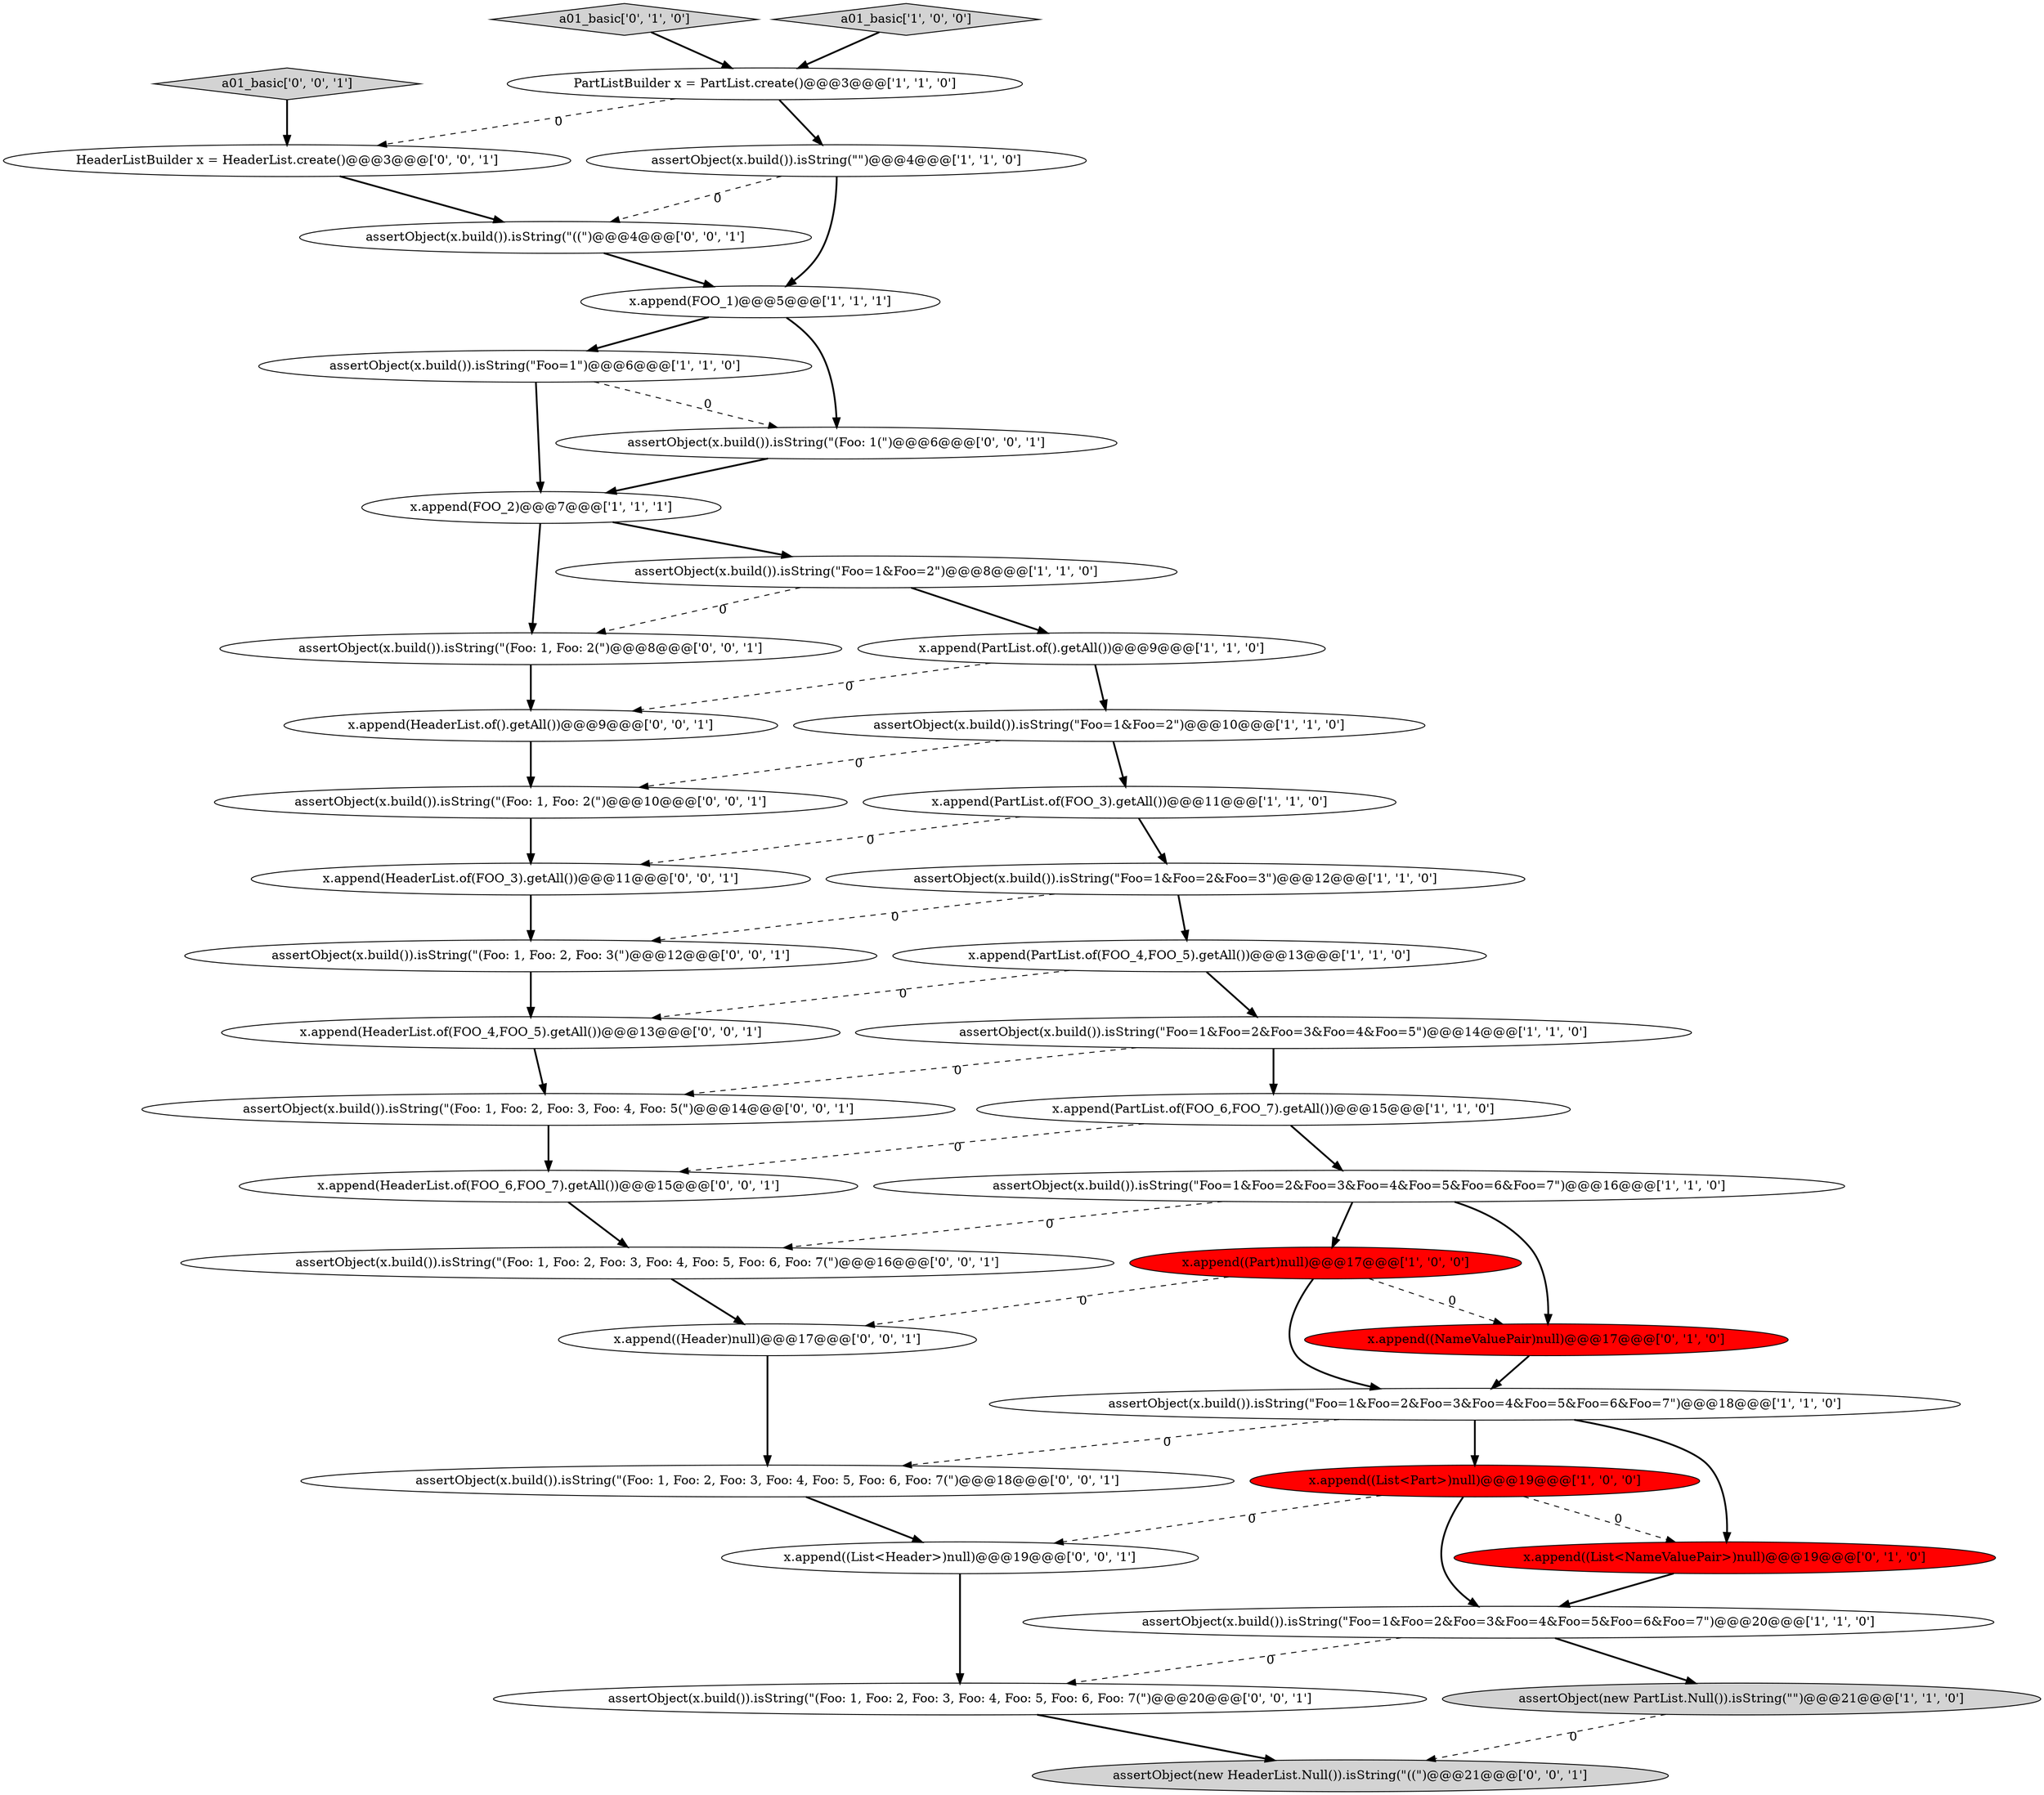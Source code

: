 digraph {
18 [style = filled, label = "x.append(PartList.of(FOO_3).getAll())@@@11@@@['1', '1', '0']", fillcolor = white, shape = ellipse image = "AAA0AAABBB1BBB"];
39 [style = filled, label = "x.append(HeaderList.of(FOO_4,FOO_5).getAll())@@@13@@@['0', '0', '1']", fillcolor = white, shape = ellipse image = "AAA0AAABBB3BBB"];
21 [style = filled, label = "x.append((List<NameValuePair>)null)@@@19@@@['0', '1', '0']", fillcolor = red, shape = ellipse image = "AAA1AAABBB2BBB"];
36 [style = filled, label = "HeaderListBuilder x = HeaderList.create()@@@3@@@['0', '0', '1']", fillcolor = white, shape = ellipse image = "AAA0AAABBB3BBB"];
33 [style = filled, label = "x.append(HeaderList.of(FOO_3).getAll())@@@11@@@['0', '0', '1']", fillcolor = white, shape = ellipse image = "AAA0AAABBB3BBB"];
12 [style = filled, label = "assertObject(new PartList.Null()).isString(\"\")@@@21@@@['1', '1', '0']", fillcolor = lightgray, shape = ellipse image = "AAA0AAABBB1BBB"];
30 [style = filled, label = "a01_basic['0', '0', '1']", fillcolor = lightgray, shape = diamond image = "AAA0AAABBB3BBB"];
15 [style = filled, label = "assertObject(x.build()).isString(\"Foo=1&Foo=2&Foo=3\")@@@12@@@['1', '1', '0']", fillcolor = white, shape = ellipse image = "AAA0AAABBB1BBB"];
20 [style = filled, label = "a01_basic['0', '1', '0']", fillcolor = lightgray, shape = diamond image = "AAA0AAABBB2BBB"];
40 [style = filled, label = "x.append((Header)null)@@@17@@@['0', '0', '1']", fillcolor = white, shape = ellipse image = "AAA0AAABBB3BBB"];
28 [style = filled, label = "assertObject(x.build()).isString(\"(Foo: 1, Foo: 2(\")@@@8@@@['0', '0', '1']", fillcolor = white, shape = ellipse image = "AAA0AAABBB3BBB"];
35 [style = filled, label = "assertObject(x.build()).isString(\"(Foo: 1, Foo: 2, Foo: 3, Foo: 4, Foo: 5(\")@@@14@@@['0', '0', '1']", fillcolor = white, shape = ellipse image = "AAA0AAABBB3BBB"];
19 [style = filled, label = "x.append((List<Part>)null)@@@19@@@['1', '0', '0']", fillcolor = red, shape = ellipse image = "AAA1AAABBB1BBB"];
2 [style = filled, label = "a01_basic['1', '0', '0']", fillcolor = lightgray, shape = diamond image = "AAA0AAABBB1BBB"];
8 [style = filled, label = "assertObject(x.build()).isString(\"Foo=1\")@@@6@@@['1', '1', '0']", fillcolor = white, shape = ellipse image = "AAA0AAABBB1BBB"];
10 [style = filled, label = "assertObject(x.build()).isString(\"\")@@@4@@@['1', '1', '0']", fillcolor = white, shape = ellipse image = "AAA0AAABBB1BBB"];
27 [style = filled, label = "assertObject(new HeaderList.Null()).isString(\"((\")@@@21@@@['0', '0', '1']", fillcolor = lightgray, shape = ellipse image = "AAA0AAABBB3BBB"];
37 [style = filled, label = "x.append((List<Header>)null)@@@19@@@['0', '0', '1']", fillcolor = white, shape = ellipse image = "AAA0AAABBB3BBB"];
22 [style = filled, label = "x.append((NameValuePair)null)@@@17@@@['0', '1', '0']", fillcolor = red, shape = ellipse image = "AAA1AAABBB2BBB"];
29 [style = filled, label = "assertObject(x.build()).isString(\"(Foo: 1, Foo: 2, Foo: 3, Foo: 4, Foo: 5, Foo: 6, Foo: 7(\")@@@20@@@['0', '0', '1']", fillcolor = white, shape = ellipse image = "AAA0AAABBB3BBB"];
26 [style = filled, label = "assertObject(x.build()).isString(\"(Foo: 1, Foo: 2(\")@@@10@@@['0', '0', '1']", fillcolor = white, shape = ellipse image = "AAA0AAABBB3BBB"];
9 [style = filled, label = "assertObject(x.build()).isString(\"Foo=1&Foo=2&Foo=3&Foo=4&Foo=5&Foo=6&Foo=7\")@@@20@@@['1', '1', '0']", fillcolor = white, shape = ellipse image = "AAA0AAABBB1BBB"];
14 [style = filled, label = "x.append(PartList.of(FOO_6,FOO_7).getAll())@@@15@@@['1', '1', '0']", fillcolor = white, shape = ellipse image = "AAA0AAABBB1BBB"];
4 [style = filled, label = "assertObject(x.build()).isString(\"Foo=1&Foo=2\")@@@10@@@['1', '1', '0']", fillcolor = white, shape = ellipse image = "AAA0AAABBB1BBB"];
32 [style = filled, label = "assertObject(x.build()).isString(\"(Foo: 1, Foo: 2, Foo: 3, Foo: 4, Foo: 5, Foo: 6, Foo: 7(\")@@@16@@@['0', '0', '1']", fillcolor = white, shape = ellipse image = "AAA0AAABBB3BBB"];
17 [style = filled, label = "x.append((Part)null)@@@17@@@['1', '0', '0']", fillcolor = red, shape = ellipse image = "AAA1AAABBB1BBB"];
13 [style = filled, label = "assertObject(x.build()).isString(\"Foo=1&Foo=2&Foo=3&Foo=4&Foo=5\")@@@14@@@['1', '1', '0']", fillcolor = white, shape = ellipse image = "AAA0AAABBB1BBB"];
7 [style = filled, label = "x.append(FOO_2)@@@7@@@['1', '1', '1']", fillcolor = white, shape = ellipse image = "AAA0AAABBB1BBB"];
1 [style = filled, label = "assertObject(x.build()).isString(\"Foo=1&Foo=2\")@@@8@@@['1', '1', '0']", fillcolor = white, shape = ellipse image = "AAA0AAABBB1BBB"];
5 [style = filled, label = "x.append(PartList.of().getAll())@@@9@@@['1', '1', '0']", fillcolor = white, shape = ellipse image = "AAA0AAABBB1BBB"];
6 [style = filled, label = "x.append(PartList.of(FOO_4,FOO_5).getAll())@@@13@@@['1', '1', '0']", fillcolor = white, shape = ellipse image = "AAA0AAABBB1BBB"];
38 [style = filled, label = "assertObject(x.build()).isString(\"(Foo: 1, Foo: 2, Foo: 3, Foo: 4, Foo: 5, Foo: 6, Foo: 7(\")@@@18@@@['0', '0', '1']", fillcolor = white, shape = ellipse image = "AAA0AAABBB3BBB"];
0 [style = filled, label = "PartListBuilder x = PartList.create()@@@3@@@['1', '1', '0']", fillcolor = white, shape = ellipse image = "AAA0AAABBB1BBB"];
24 [style = filled, label = "assertObject(x.build()).isString(\"(Foo: 1(\")@@@6@@@['0', '0', '1']", fillcolor = white, shape = ellipse image = "AAA0AAABBB3BBB"];
34 [style = filled, label = "assertObject(x.build()).isString(\"(Foo: 1, Foo: 2, Foo: 3(\")@@@12@@@['0', '0', '1']", fillcolor = white, shape = ellipse image = "AAA0AAABBB3BBB"];
25 [style = filled, label = "x.append(HeaderList.of().getAll())@@@9@@@['0', '0', '1']", fillcolor = white, shape = ellipse image = "AAA0AAABBB3BBB"];
3 [style = filled, label = "assertObject(x.build()).isString(\"Foo=1&Foo=2&Foo=3&Foo=4&Foo=5&Foo=6&Foo=7\")@@@18@@@['1', '1', '0']", fillcolor = white, shape = ellipse image = "AAA0AAABBB1BBB"];
16 [style = filled, label = "assertObject(x.build()).isString(\"Foo=1&Foo=2&Foo=3&Foo=4&Foo=5&Foo=6&Foo=7\")@@@16@@@['1', '1', '0']", fillcolor = white, shape = ellipse image = "AAA0AAABBB1BBB"];
31 [style = filled, label = "x.append(HeaderList.of(FOO_6,FOO_7).getAll())@@@15@@@['0', '0', '1']", fillcolor = white, shape = ellipse image = "AAA0AAABBB3BBB"];
11 [style = filled, label = "x.append(FOO_1)@@@5@@@['1', '1', '1']", fillcolor = white, shape = ellipse image = "AAA0AAABBB1BBB"];
23 [style = filled, label = "assertObject(x.build()).isString(\"((\")@@@4@@@['0', '0', '1']", fillcolor = white, shape = ellipse image = "AAA0AAABBB3BBB"];
1->5 [style = bold, label=""];
14->16 [style = bold, label=""];
35->31 [style = bold, label=""];
14->31 [style = dashed, label="0"];
15->34 [style = dashed, label="0"];
7->1 [style = bold, label=""];
16->32 [style = dashed, label="0"];
13->35 [style = dashed, label="0"];
31->32 [style = bold, label=""];
20->0 [style = bold, label=""];
3->38 [style = dashed, label="0"];
18->15 [style = bold, label=""];
37->29 [style = bold, label=""];
30->36 [style = bold, label=""];
4->18 [style = bold, label=""];
15->6 [style = bold, label=""];
5->25 [style = dashed, label="0"];
4->26 [style = dashed, label="0"];
16->17 [style = bold, label=""];
8->24 [style = dashed, label="0"];
1->28 [style = dashed, label="0"];
16->22 [style = bold, label=""];
11->24 [style = bold, label=""];
40->38 [style = bold, label=""];
8->7 [style = bold, label=""];
22->3 [style = bold, label=""];
29->27 [style = bold, label=""];
0->10 [style = bold, label=""];
2->0 [style = bold, label=""];
21->9 [style = bold, label=""];
19->21 [style = dashed, label="0"];
9->29 [style = dashed, label="0"];
36->23 [style = bold, label=""];
7->28 [style = bold, label=""];
3->19 [style = bold, label=""];
19->9 [style = bold, label=""];
38->37 [style = bold, label=""];
17->40 [style = dashed, label="0"];
39->35 [style = bold, label=""];
6->13 [style = bold, label=""];
32->40 [style = bold, label=""];
5->4 [style = bold, label=""];
25->26 [style = bold, label=""];
34->39 [style = bold, label=""];
12->27 [style = dashed, label="0"];
17->3 [style = bold, label=""];
28->25 [style = bold, label=""];
11->8 [style = bold, label=""];
3->21 [style = bold, label=""];
9->12 [style = bold, label=""];
23->11 [style = bold, label=""];
0->36 [style = dashed, label="0"];
24->7 [style = bold, label=""];
26->33 [style = bold, label=""];
33->34 [style = bold, label=""];
13->14 [style = bold, label=""];
19->37 [style = dashed, label="0"];
10->23 [style = dashed, label="0"];
18->33 [style = dashed, label="0"];
6->39 [style = dashed, label="0"];
10->11 [style = bold, label=""];
17->22 [style = dashed, label="0"];
}
